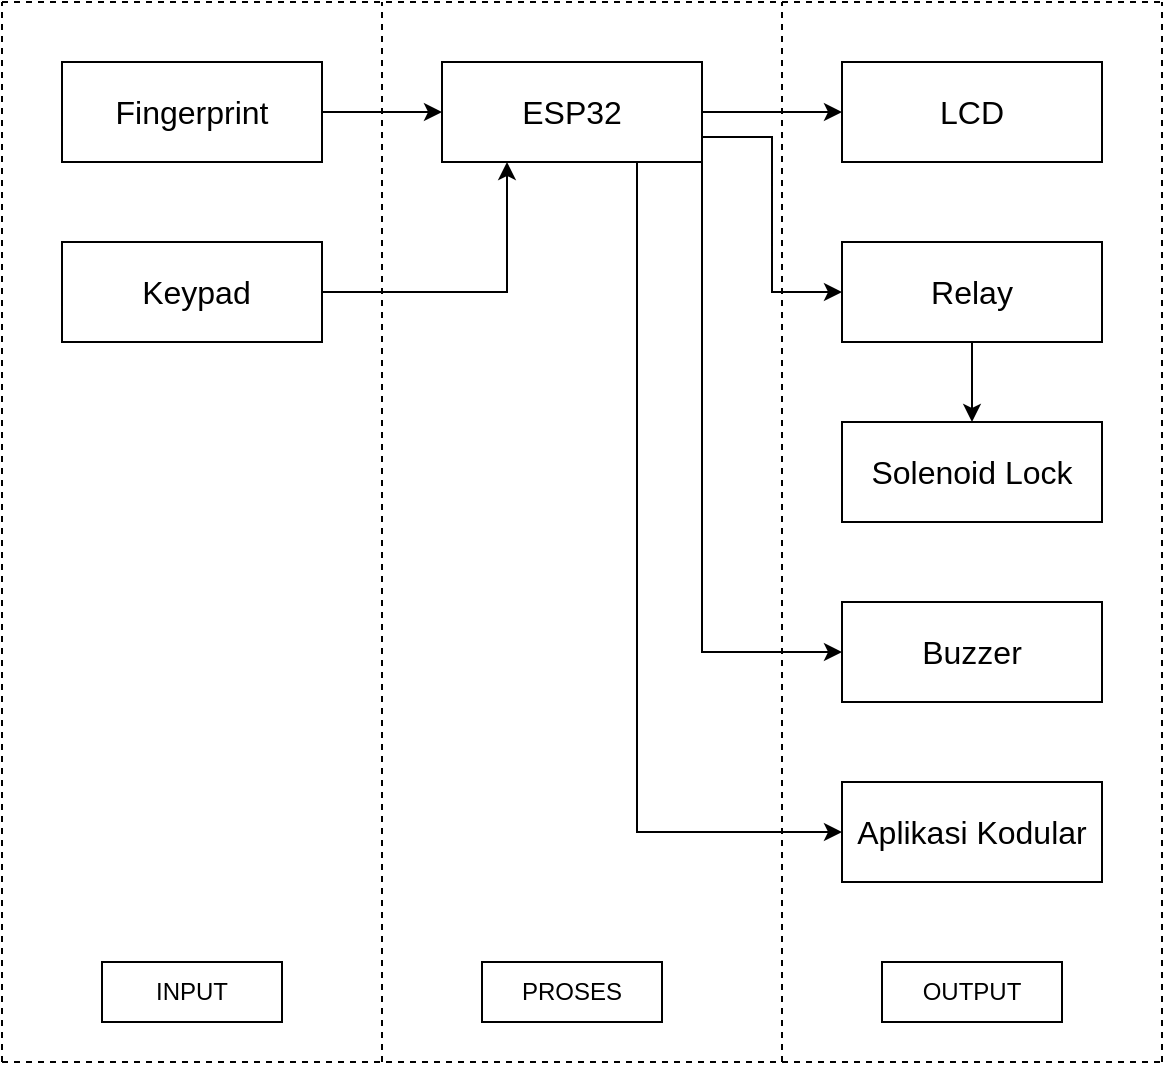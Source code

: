 <mxfile version="24.8.4">
  <diagram id="C5RBs43oDa-KdzZeNtuy" name="Page-1">
    <mxGraphModel dx="1591" dy="686" grid="1" gridSize="10" guides="1" tooltips="1" connect="1" arrows="1" fold="1" page="1" pageScale="1" pageWidth="827" pageHeight="1169" math="0" shadow="0">
      <root>
        <mxCell id="WIyWlLk6GJQsqaUBKTNV-0" />
        <mxCell id="WIyWlLk6GJQsqaUBKTNV-1" parent="WIyWlLk6GJQsqaUBKTNV-0" />
        <mxCell id="EJcTB-Yz7-hEAypqtfaZ-8" style="edgeStyle=orthogonalEdgeStyle;rounded=0;orthogonalLoop=1;jettySize=auto;html=1;exitX=1;exitY=0.5;exitDx=0;exitDy=0;entryX=0;entryY=0.5;entryDx=0;entryDy=0;" edge="1" parent="WIyWlLk6GJQsqaUBKTNV-1" source="EJcTB-Yz7-hEAypqtfaZ-0" target="EJcTB-Yz7-hEAypqtfaZ-2">
          <mxGeometry relative="1" as="geometry" />
        </mxCell>
        <mxCell id="EJcTB-Yz7-hEAypqtfaZ-0" value="&lt;font size=&quot;3&quot;&gt;&lt;font style=&quot;vertical-align: inherit;&quot;&gt;&lt;font style=&quot;vertical-align: inherit;&quot;&gt;Fingerprint&lt;/font&gt;&lt;/font&gt;&lt;/font&gt;" style="rounded=0;whiteSpace=wrap;html=1;" vertex="1" parent="WIyWlLk6GJQsqaUBKTNV-1">
          <mxGeometry x="80" y="80" width="130" height="50" as="geometry" />
        </mxCell>
        <mxCell id="EJcTB-Yz7-hEAypqtfaZ-9" style="edgeStyle=orthogonalEdgeStyle;rounded=0;orthogonalLoop=1;jettySize=auto;html=1;exitX=1;exitY=0.5;exitDx=0;exitDy=0;entryX=0.25;entryY=1;entryDx=0;entryDy=0;" edge="1" parent="WIyWlLk6GJQsqaUBKTNV-1" source="EJcTB-Yz7-hEAypqtfaZ-1" target="EJcTB-Yz7-hEAypqtfaZ-2">
          <mxGeometry relative="1" as="geometry" />
        </mxCell>
        <mxCell id="EJcTB-Yz7-hEAypqtfaZ-1" value="&lt;font size=&quot;3&quot;&gt;&lt;font style=&quot;vertical-align: inherit;&quot;&gt;&lt;font style=&quot;vertical-align: inherit;&quot;&gt;&amp;nbsp;Keypad&lt;/font&gt;&lt;/font&gt;&lt;/font&gt;" style="rounded=0;whiteSpace=wrap;html=1;" vertex="1" parent="WIyWlLk6GJQsqaUBKTNV-1">
          <mxGeometry x="80" y="170" width="130" height="50" as="geometry" />
        </mxCell>
        <mxCell id="EJcTB-Yz7-hEAypqtfaZ-10" style="edgeStyle=orthogonalEdgeStyle;rounded=0;orthogonalLoop=1;jettySize=auto;html=1;exitX=1;exitY=0.5;exitDx=0;exitDy=0;entryX=0;entryY=0.5;entryDx=0;entryDy=0;" edge="1" parent="WIyWlLk6GJQsqaUBKTNV-1" source="EJcTB-Yz7-hEAypqtfaZ-2" target="EJcTB-Yz7-hEAypqtfaZ-3">
          <mxGeometry relative="1" as="geometry" />
        </mxCell>
        <mxCell id="EJcTB-Yz7-hEAypqtfaZ-11" style="edgeStyle=orthogonalEdgeStyle;rounded=0;orthogonalLoop=1;jettySize=auto;html=1;exitX=1;exitY=0.75;exitDx=0;exitDy=0;entryX=0;entryY=0.5;entryDx=0;entryDy=0;" edge="1" parent="WIyWlLk6GJQsqaUBKTNV-1" source="EJcTB-Yz7-hEAypqtfaZ-2" target="EJcTB-Yz7-hEAypqtfaZ-4">
          <mxGeometry relative="1" as="geometry" />
        </mxCell>
        <mxCell id="EJcTB-Yz7-hEAypqtfaZ-13" style="edgeStyle=orthogonalEdgeStyle;rounded=0;orthogonalLoop=1;jettySize=auto;html=1;exitX=1;exitY=1;exitDx=0;exitDy=0;entryX=0;entryY=0.5;entryDx=0;entryDy=0;" edge="1" parent="WIyWlLk6GJQsqaUBKTNV-1" source="EJcTB-Yz7-hEAypqtfaZ-2" target="EJcTB-Yz7-hEAypqtfaZ-6">
          <mxGeometry relative="1" as="geometry" />
        </mxCell>
        <mxCell id="EJcTB-Yz7-hEAypqtfaZ-14" style="edgeStyle=orthogonalEdgeStyle;rounded=0;orthogonalLoop=1;jettySize=auto;html=1;exitX=0.75;exitY=1;exitDx=0;exitDy=0;entryX=0;entryY=0.5;entryDx=0;entryDy=0;" edge="1" parent="WIyWlLk6GJQsqaUBKTNV-1" source="EJcTB-Yz7-hEAypqtfaZ-2" target="EJcTB-Yz7-hEAypqtfaZ-7">
          <mxGeometry relative="1" as="geometry" />
        </mxCell>
        <mxCell id="EJcTB-Yz7-hEAypqtfaZ-2" value="&lt;font size=&quot;3&quot;&gt;&lt;font style=&quot;vertical-align: inherit;&quot;&gt;&lt;font style=&quot;vertical-align: inherit;&quot;&gt;ESP32&lt;/font&gt;&lt;/font&gt;&lt;/font&gt;" style="rounded=0;whiteSpace=wrap;html=1;" vertex="1" parent="WIyWlLk6GJQsqaUBKTNV-1">
          <mxGeometry x="270" y="80" width="130" height="50" as="geometry" />
        </mxCell>
        <mxCell id="EJcTB-Yz7-hEAypqtfaZ-3" value="&lt;font size=&quot;3&quot;&gt;&lt;font style=&quot;vertical-align: inherit;&quot;&gt;&lt;font style=&quot;vertical-align: inherit;&quot;&gt;LCD&lt;/font&gt;&lt;/font&gt;&lt;/font&gt;" style="rounded=0;whiteSpace=wrap;html=1;" vertex="1" parent="WIyWlLk6GJQsqaUBKTNV-1">
          <mxGeometry x="470" y="80" width="130" height="50" as="geometry" />
        </mxCell>
        <mxCell id="EJcTB-Yz7-hEAypqtfaZ-12" style="edgeStyle=orthogonalEdgeStyle;rounded=0;orthogonalLoop=1;jettySize=auto;html=1;exitX=0.5;exitY=1;exitDx=0;exitDy=0;entryX=0.5;entryY=0;entryDx=0;entryDy=0;" edge="1" parent="WIyWlLk6GJQsqaUBKTNV-1" source="EJcTB-Yz7-hEAypqtfaZ-4" target="EJcTB-Yz7-hEAypqtfaZ-5">
          <mxGeometry relative="1" as="geometry" />
        </mxCell>
        <mxCell id="EJcTB-Yz7-hEAypqtfaZ-4" value="&lt;font size=&quot;3&quot;&gt;&lt;font style=&quot;vertical-align: inherit;&quot;&gt;&lt;font style=&quot;vertical-align: inherit;&quot;&gt;Relay&lt;/font&gt;&lt;/font&gt;&lt;/font&gt;" style="rounded=0;whiteSpace=wrap;html=1;" vertex="1" parent="WIyWlLk6GJQsqaUBKTNV-1">
          <mxGeometry x="470" y="170" width="130" height="50" as="geometry" />
        </mxCell>
        <mxCell id="EJcTB-Yz7-hEAypqtfaZ-5" value="&lt;font size=&quot;3&quot;&gt;&lt;font style=&quot;vertical-align: inherit;&quot;&gt;&lt;font style=&quot;vertical-align: inherit;&quot;&gt;Solenoid Lock&lt;/font&gt;&lt;/font&gt;&lt;/font&gt;" style="rounded=0;whiteSpace=wrap;html=1;" vertex="1" parent="WIyWlLk6GJQsqaUBKTNV-1">
          <mxGeometry x="470" y="260" width="130" height="50" as="geometry" />
        </mxCell>
        <mxCell id="EJcTB-Yz7-hEAypqtfaZ-6" value="&lt;font size=&quot;3&quot;&gt;&lt;font style=&quot;vertical-align: inherit;&quot;&gt;&lt;font style=&quot;vertical-align: inherit;&quot;&gt;Buzzer&lt;/font&gt;&lt;/font&gt;&lt;/font&gt;" style="rounded=0;whiteSpace=wrap;html=1;" vertex="1" parent="WIyWlLk6GJQsqaUBKTNV-1">
          <mxGeometry x="470" y="350" width="130" height="50" as="geometry" />
        </mxCell>
        <mxCell id="EJcTB-Yz7-hEAypqtfaZ-7" value="&lt;font size=&quot;3&quot;&gt;&lt;font style=&quot;vertical-align: inherit;&quot;&gt;&lt;font style=&quot;vertical-align: inherit;&quot;&gt;Aplikasi Kodular&lt;/font&gt;&lt;/font&gt;&lt;/font&gt;" style="rounded=0;whiteSpace=wrap;html=1;" vertex="1" parent="WIyWlLk6GJQsqaUBKTNV-1">
          <mxGeometry x="470" y="440" width="130" height="50" as="geometry" />
        </mxCell>
        <mxCell id="EJcTB-Yz7-hEAypqtfaZ-17" value="" style="endArrow=none;dashed=1;html=1;rounded=0;" edge="1" parent="WIyWlLk6GJQsqaUBKTNV-1">
          <mxGeometry width="50" height="50" relative="1" as="geometry">
            <mxPoint x="50" y="50" as="sourcePoint" />
            <mxPoint x="630" y="50" as="targetPoint" />
          </mxGeometry>
        </mxCell>
        <mxCell id="EJcTB-Yz7-hEAypqtfaZ-20" value="&lt;font style=&quot;vertical-align: inherit;&quot;&gt;&lt;font style=&quot;vertical-align: inherit;&quot;&gt;INPUT&lt;/font&gt;&lt;/font&gt;" style="rounded=0;whiteSpace=wrap;html=1;" vertex="1" parent="WIyWlLk6GJQsqaUBKTNV-1">
          <mxGeometry x="100" y="530" width="90" height="30" as="geometry" />
        </mxCell>
        <mxCell id="EJcTB-Yz7-hEAypqtfaZ-21" value="&lt;font style=&quot;vertical-align: inherit;&quot;&gt;&lt;font style=&quot;vertical-align: inherit;&quot;&gt;PROSES&lt;/font&gt;&lt;/font&gt;" style="rounded=0;whiteSpace=wrap;html=1;" vertex="1" parent="WIyWlLk6GJQsqaUBKTNV-1">
          <mxGeometry x="290" y="530" width="90" height="30" as="geometry" />
        </mxCell>
        <mxCell id="EJcTB-Yz7-hEAypqtfaZ-22" value="&lt;font style=&quot;vertical-align: inherit;&quot;&gt;&lt;font style=&quot;vertical-align: inherit;&quot;&gt;OUTPUT&lt;/font&gt;&lt;/font&gt;" style="rounded=0;whiteSpace=wrap;html=1;" vertex="1" parent="WIyWlLk6GJQsqaUBKTNV-1">
          <mxGeometry x="490" y="530" width="90" height="30" as="geometry" />
        </mxCell>
        <mxCell id="EJcTB-Yz7-hEAypqtfaZ-23" value="" style="endArrow=none;dashed=1;html=1;rounded=0;" edge="1" parent="WIyWlLk6GJQsqaUBKTNV-1">
          <mxGeometry width="50" height="50" relative="1" as="geometry">
            <mxPoint x="50" y="580" as="sourcePoint" />
            <mxPoint x="50" y="50" as="targetPoint" />
          </mxGeometry>
        </mxCell>
        <mxCell id="EJcTB-Yz7-hEAypqtfaZ-24" value="" style="endArrow=none;dashed=1;html=1;rounded=0;" edge="1" parent="WIyWlLk6GJQsqaUBKTNV-1">
          <mxGeometry width="50" height="50" relative="1" as="geometry">
            <mxPoint x="630" y="580" as="sourcePoint" />
            <mxPoint x="630" y="50" as="targetPoint" />
          </mxGeometry>
        </mxCell>
        <mxCell id="EJcTB-Yz7-hEAypqtfaZ-25" value="" style="endArrow=none;dashed=1;html=1;rounded=0;" edge="1" parent="WIyWlLk6GJQsqaUBKTNV-1">
          <mxGeometry width="50" height="50" relative="1" as="geometry">
            <mxPoint x="50" y="580" as="sourcePoint" />
            <mxPoint x="630" y="580" as="targetPoint" />
          </mxGeometry>
        </mxCell>
        <mxCell id="EJcTB-Yz7-hEAypqtfaZ-26" value="" style="endArrow=none;dashed=1;html=1;rounded=0;" edge="1" parent="WIyWlLk6GJQsqaUBKTNV-1">
          <mxGeometry width="50" height="50" relative="1" as="geometry">
            <mxPoint x="240" y="580" as="sourcePoint" />
            <mxPoint x="240" y="50" as="targetPoint" />
          </mxGeometry>
        </mxCell>
        <mxCell id="EJcTB-Yz7-hEAypqtfaZ-27" value="" style="endArrow=none;dashed=1;html=1;rounded=0;" edge="1" parent="WIyWlLk6GJQsqaUBKTNV-1">
          <mxGeometry width="50" height="50" relative="1" as="geometry">
            <mxPoint x="440" y="580" as="sourcePoint" />
            <mxPoint x="440" y="50" as="targetPoint" />
          </mxGeometry>
        </mxCell>
      </root>
    </mxGraphModel>
  </diagram>
</mxfile>
